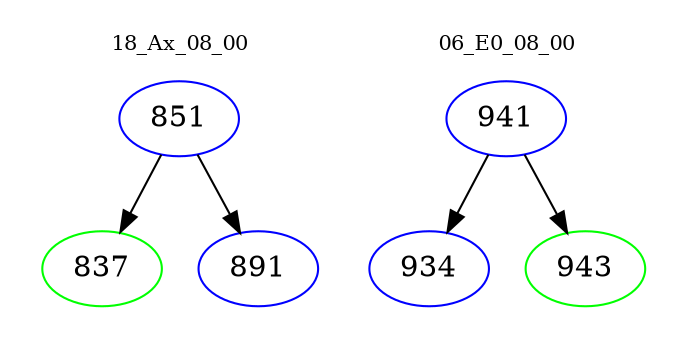 digraph{
subgraph cluster_0 {
color = white
label = "18_Ax_08_00";
fontsize=10;
T0_851 [label="851", color="blue"]
T0_851 -> T0_837 [color="black"]
T0_837 [label="837", color="green"]
T0_851 -> T0_891 [color="black"]
T0_891 [label="891", color="blue"]
}
subgraph cluster_1 {
color = white
label = "06_E0_08_00";
fontsize=10;
T1_941 [label="941", color="blue"]
T1_941 -> T1_934 [color="black"]
T1_934 [label="934", color="blue"]
T1_941 -> T1_943 [color="black"]
T1_943 [label="943", color="green"]
}
}
